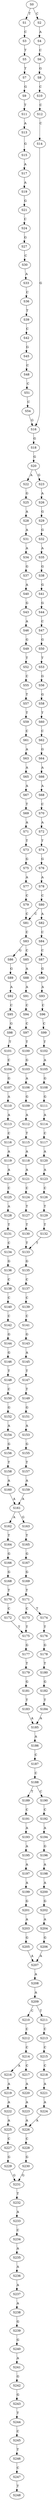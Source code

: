 strict digraph  {
	S0 -> S1 [ label = T ];
	S0 -> S2 [ label = C ];
	S1 -> S3 [ label = C ];
	S2 -> S4 [ label = A ];
	S3 -> S5 [ label = T ];
	S4 -> S6 [ label = C ];
	S5 -> S7 [ label = T ];
	S6 -> S8 [ label = G ];
	S7 -> S9 [ label = G ];
	S8 -> S10 [ label = C ];
	S9 -> S11 [ label = T ];
	S10 -> S12 [ label = C ];
	S11 -> S13 [ label = A ];
	S12 -> S14 [ label = C ];
	S13 -> S15 [ label = G ];
	S14 -> S16 [ label = G ];
	S15 -> S17 [ label = A ];
	S16 -> S18 [ label = G ];
	S17 -> S19 [ label = A ];
	S18 -> S20 [ label = G ];
	S19 -> S21 [ label = G ];
	S20 -> S22 [ label = A ];
	S20 -> S23 [ label = G ];
	S21 -> S24 [ label = C ];
	S22 -> S25 [ label = G ];
	S23 -> S26 [ label = A ];
	S24 -> S27 [ label = G ];
	S25 -> S28 [ label = A ];
	S26 -> S29 [ label = G ];
	S27 -> S30 [ label = C ];
	S28 -> S31 [ label = A ];
	S29 -> S32 [ label = G ];
	S30 -> S33 [ label = A ];
	S31 -> S34 [ label = A ];
	S32 -> S35 [ label = A ];
	S33 -> S36 [ label = C ];
	S34 -> S37 [ label = G ];
	S35 -> S38 [ label = G ];
	S36 -> S39 [ label = T ];
	S37 -> S40 [ label = A ];
	S38 -> S41 [ label = G ];
	S39 -> S42 [ label = C ];
	S40 -> S43 [ label = G ];
	S41 -> S44 [ label = G ];
	S42 -> S45 [ label = G ];
	S43 -> S46 [ label = A ];
	S44 -> S47 [ label = C ];
	S45 -> S48 [ label = C ];
	S46 -> S49 [ label = G ];
	S47 -> S50 [ label = G ];
	S48 -> S51 [ label = C ];
	S49 -> S52 [ label = T ];
	S50 -> S53 [ label = T ];
	S51 -> S54 [ label = C ];
	S52 -> S55 [ label = C ];
	S53 -> S56 [ label = G ];
	S54 -> S16 [ label = G ];
	S55 -> S57 [ label = T ];
	S56 -> S58 [ label = G ];
	S57 -> S59 [ label = T ];
	S58 -> S60 [ label = T ];
	S59 -> S61 [ label = C ];
	S60 -> S62 [ label = C ];
	S61 -> S63 [ label = A ];
	S62 -> S64 [ label = G ];
	S63 -> S65 [ label = A ];
	S64 -> S66 [ label = A ];
	S65 -> S67 [ label = A ];
	S66 -> S68 [ label = A ];
	S67 -> S69 [ label = T ];
	S68 -> S70 [ label = C ];
	S69 -> S71 [ label = A ];
	S70 -> S72 [ label = A ];
	S71 -> S73 [ label = T ];
	S72 -> S74 [ label = T ];
	S73 -> S75 [ label = G ];
	S74 -> S76 [ label = G ];
	S75 -> S77 [ label = A ];
	S76 -> S78 [ label = A ];
	S77 -> S79 [ label = C ];
	S78 -> S80 [ label = C ];
	S79 -> S81 [ label = C ];
	S80 -> S81 [ label = C ];
	S80 -> S82 [ label = A ];
	S81 -> S83 [ label = C ];
	S82 -> S84 [ label = C ];
	S83 -> S85 [ label = C ];
	S83 -> S86 [ label = G ];
	S84 -> S87 [ label = C ];
	S85 -> S88 [ label = A ];
	S86 -> S89 [ label = G ];
	S87 -> S90 [ label = G ];
	S88 -> S91 [ label = A ];
	S89 -> S92 [ label = A ];
	S90 -> S93 [ label = A ];
	S91 -> S94 [ label = C ];
	S92 -> S95 [ label = C ];
	S93 -> S96 [ label = C ];
	S94 -> S97 [ label = C ];
	S95 -> S98 [ label = G ];
	S96 -> S99 [ label = C ];
	S97 -> S100 [ label = T ];
	S98 -> S101 [ label = T ];
	S99 -> S102 [ label = T ];
	S100 -> S103 [ label = G ];
	S101 -> S104 [ label = C ];
	S102 -> S105 [ label = A ];
	S103 -> S106 [ label = A ];
	S104 -> S107 [ label = G ];
	S105 -> S108 [ label = G ];
	S106 -> S109 [ label = G ];
	S107 -> S110 [ label = A ];
	S108 -> S111 [ label = G ];
	S109 -> S112 [ label = A ];
	S110 -> S113 [ label = A ];
	S111 -> S114 [ label = A ];
	S112 -> S115 [ label = T ];
	S113 -> S116 [ label = C ];
	S114 -> S117 [ label = C ];
	S115 -> S118 [ label = A ];
	S116 -> S119 [ label = A ];
	S117 -> S120 [ label = A ];
	S118 -> S121 [ label = A ];
	S119 -> S122 [ label = A ];
	S120 -> S123 [ label = A ];
	S121 -> S124 [ label = C ];
	S122 -> S125 [ label = C ];
	S123 -> S126 [ label = C ];
	S124 -> S127 [ label = T ];
	S125 -> S128 [ label = A ];
	S126 -> S129 [ label = T ];
	S127 -> S130 [ label = T ];
	S128 -> S131 [ label = T ];
	S129 -> S132 [ label = T ];
	S130 -> S133 [ label = T ];
	S131 -> S134 [ label = C ];
	S132 -> S133 [ label = T ];
	S133 -> S135 [ label = G ];
	S134 -> S136 [ label = G ];
	S135 -> S137 [ label = C ];
	S136 -> S138 [ label = C ];
	S137 -> S139 [ label = C ];
	S138 -> S140 [ label = C ];
	S139 -> S141 [ label = C ];
	S140 -> S142 [ label = C ];
	S141 -> S143 [ label = G ];
	S142 -> S144 [ label = G ];
	S143 -> S145 [ label = A ];
	S144 -> S146 [ label = G ];
	S145 -> S147 [ label = T ];
	S146 -> S148 [ label = T ];
	S147 -> S149 [ label = T ];
	S148 -> S150 [ label = C ];
	S149 -> S151 [ label = G ];
	S150 -> S152 [ label = G ];
	S151 -> S153 [ label = A ];
	S152 -> S154 [ label = A ];
	S153 -> S155 [ label = G ];
	S154 -> S156 [ label = G ];
	S155 -> S157 [ label = T ];
	S156 -> S158 [ label = T ];
	S157 -> S159 [ label = A ];
	S158 -> S160 [ label = A ];
	S159 -> S161 [ label = A ];
	S160 -> S161 [ label = A ];
	S161 -> S162 [ label = A ];
	S161 -> S163 [ label = G ];
	S162 -> S164 [ label = T ];
	S163 -> S165 [ label = T ];
	S164 -> S166 [ label = G ];
	S165 -> S167 [ label = G ];
	S166 -> S168 [ label = G ];
	S167 -> S169 [ label = G ];
	S168 -> S170 [ label = T ];
	S169 -> S171 [ label = T ];
	S170 -> S172 [ label = C ];
	S171 -> S173 [ label = C ];
	S171 -> S174 [ label = T ];
	S172 -> S175 [ label = T ];
	S173 -> S175 [ label = T ];
	S174 -> S176 [ label = T ];
	S175 -> S177 [ label = G ];
	S176 -> S178 [ label = G ];
	S177 -> S179 [ label = T ];
	S178 -> S180 [ label = T ];
	S179 -> S181 [ label = G ];
	S180 -> S182 [ label = G ];
	S181 -> S183 [ label = T ];
	S182 -> S184 [ label = T ];
	S183 -> S185 [ label = A ];
	S184 -> S185 [ label = A ];
	S185 -> S186 [ label = A ];
	S186 -> S187 [ label = C ];
	S187 -> S188 [ label = C ];
	S188 -> S189 [ label = T ];
	S188 -> S190 [ label = C ];
	S189 -> S191 [ label = C ];
	S190 -> S192 [ label = C ];
	S191 -> S193 [ label = A ];
	S192 -> S194 [ label = A ];
	S193 -> S195 [ label = A ];
	S194 -> S196 [ label = G ];
	S195 -> S197 [ label = A ];
	S196 -> S198 [ label = A ];
	S197 -> S199 [ label = A ];
	S198 -> S200 [ label = A ];
	S199 -> S201 [ label = G ];
	S200 -> S202 [ label = G ];
	S201 -> S203 [ label = A ];
	S202 -> S204 [ label = A ];
	S203 -> S205 [ label = G ];
	S204 -> S206 [ label = G ];
	S205 -> S207 [ label = A ];
	S206 -> S207 [ label = A ];
	S207 -> S208 [ label = A ];
	S208 -> S209 [ label = A ];
	S209 -> S210 [ label = C ];
	S209 -> S211 [ label = T ];
	S210 -> S212 [ label = C ];
	S211 -> S213 [ label = C ];
	S212 -> S214 [ label = C ];
	S213 -> S215 [ label = C ];
	S214 -> S216 [ label = A ];
	S214 -> S217 [ label = C ];
	S215 -> S218 [ label = C ];
	S216 -> S219 [ label = A ];
	S217 -> S220 [ label = A ];
	S218 -> S221 [ label = A ];
	S219 -> S222 [ label = A ];
	S220 -> S223 [ label = A ];
	S221 -> S224 [ label = A ];
	S222 -> S225 [ label = A ];
	S223 -> S226 [ label = A ];
	S224 -> S226 [ label = A ];
	S225 -> S227 [ label = C ];
	S226 -> S228 [ label = C ];
	S227 -> S229 [ label = G ];
	S228 -> S230 [ label = G ];
	S229 -> S231 [ label = G ];
	S230 -> S231 [ label = G ];
	S231 -> S232 [ label = T ];
	S232 -> S233 [ label = A ];
	S233 -> S234 [ label = C ];
	S234 -> S235 [ label = A ];
	S235 -> S236 [ label = A ];
	S236 -> S237 [ label = A ];
	S237 -> S238 [ label = A ];
	S238 -> S239 [ label = G ];
	S239 -> S240 [ label = G ];
	S240 -> S241 [ label = A ];
	S241 -> S242 [ label = G ];
	S242 -> S243 [ label = G ];
	S243 -> S244 [ label = T ];
	S244 -> S245 [ label = C ];
	S245 -> S246 [ label = T ];
	S246 -> S247 [ label = C ];
	S247 -> S248 [ label = T ];
}

